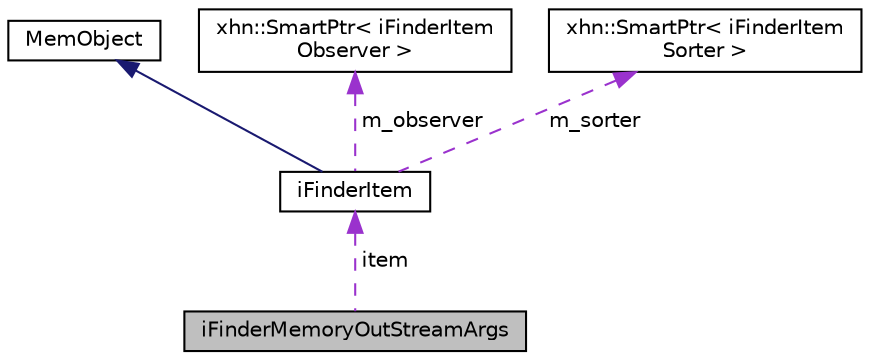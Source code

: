 digraph "iFinderMemoryOutStreamArgs"
{
  edge [fontname="Helvetica",fontsize="10",labelfontname="Helvetica",labelfontsize="10"];
  node [fontname="Helvetica",fontsize="10",shape=record];
  Node1 [label="iFinderMemoryOutStreamArgs",height=0.2,width=0.4,color="black", fillcolor="grey75", style="filled", fontcolor="black"];
  Node2 -> Node1 [dir="back",color="darkorchid3",fontsize="10",style="dashed",label=" item" ,fontname="Helvetica"];
  Node2 [label="iFinderItem",height=0.2,width=0.4,color="black", fillcolor="white", style="filled",URL="$classi_finder_item.html"];
  Node3 -> Node2 [dir="back",color="midnightblue",fontsize="10",style="solid",fontname="Helvetica"];
  Node3 [label="MemObject",height=0.2,width=0.4,color="black", fillcolor="white", style="filled",URL="$class_mem_object.html"];
  Node4 -> Node2 [dir="back",color="darkorchid3",fontsize="10",style="dashed",label=" m_observer" ,fontname="Helvetica"];
  Node4 [label="xhn::SmartPtr\< iFinderItem\lObserver \>",height=0.2,width=0.4,color="black", fillcolor="white", style="filled",URL="$classxhn_1_1_smart_ptr.html"];
  Node5 -> Node2 [dir="back",color="darkorchid3",fontsize="10",style="dashed",label=" m_sorter" ,fontname="Helvetica"];
  Node5 [label="xhn::SmartPtr\< iFinderItem\lSorter \>",height=0.2,width=0.4,color="black", fillcolor="white", style="filled",URL="$classxhn_1_1_smart_ptr.html"];
}
